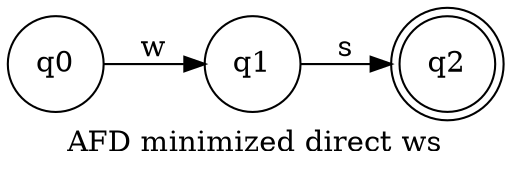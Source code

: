 // AFN
digraph {
	rankdir=LR
	label="AFD minimized direct ws"
	1688050392128 [label=q0 shape=circle]
	1688050392608 [label=q1 shape=circle]
	1688050392320 [label=q2 shape=doublecircle]
	1688050392608 -> 1688050392320 [label=s]
	1688050392128 -> 1688050392608 [label=w]
}
